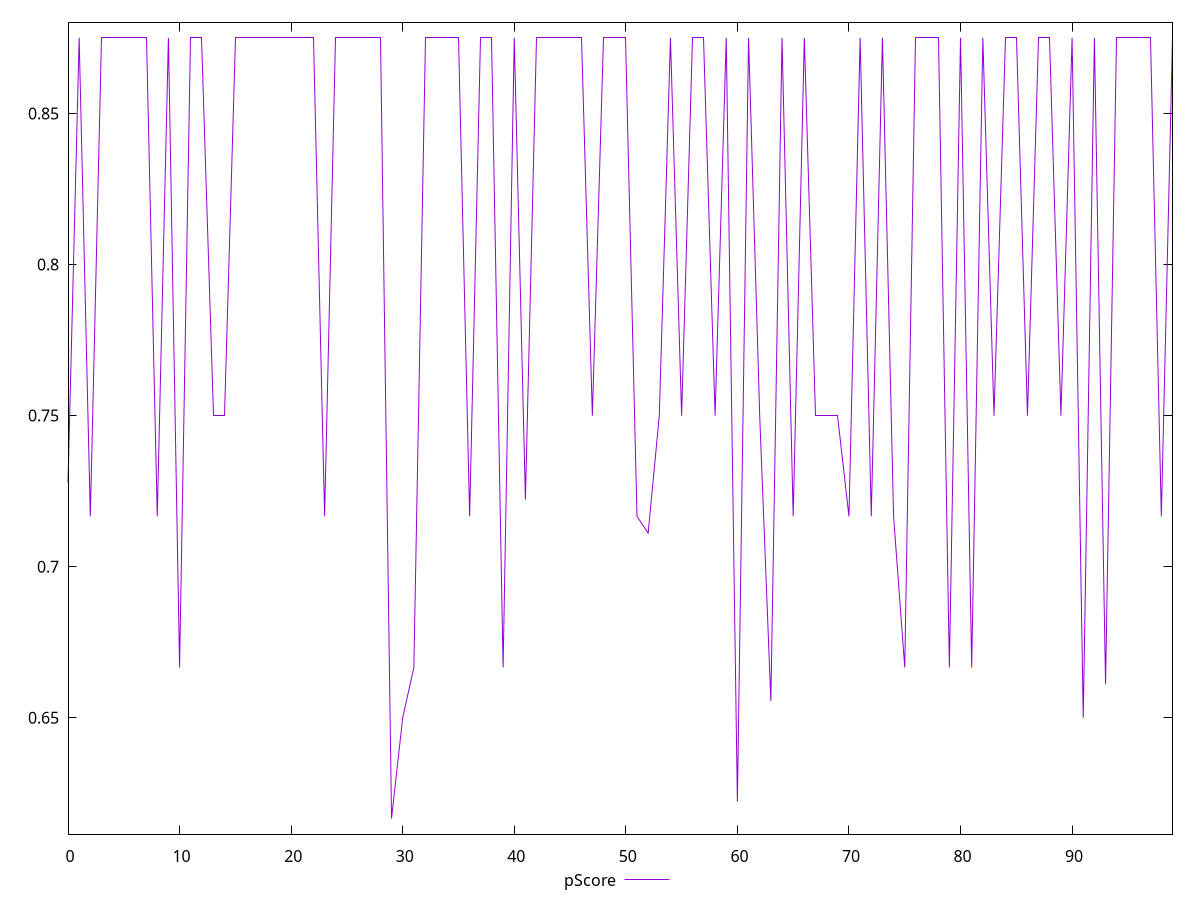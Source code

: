 reset

$pScore <<EOF
0 0.7277777777777777
1 0.875
2 0.7166666666666667
3 0.875
4 0.875
5 0.875
6 0.875
7 0.875
8 0.7166666666666667
9 0.875
10 0.6666666666666666
11 0.875
12 0.875
13 0.75
14 0.75
15 0.875
16 0.875
17 0.875
18 0.875
19 0.875
20 0.875
21 0.875
22 0.875
23 0.7166666666666667
24 0.875
25 0.875
26 0.875
27 0.875
28 0.875
29 0.6166666666666667
30 0.65
31 0.6666666666666666
32 0.875
33 0.875
34 0.875
35 0.875
36 0.7166666666666667
37 0.875
38 0.875
39 0.6666666666666666
40 0.875
41 0.7222222222222222
42 0.875
43 0.875
44 0.875
45 0.875
46 0.875
47 0.75
48 0.875
49 0.875
50 0.875
51 0.7166666666666667
52 0.7111111111111111
53 0.75
54 0.875
55 0.75
56 0.875
57 0.875
58 0.75
59 0.875
60 0.6222222222222222
61 0.875
62 0.75
63 0.6555555555555556
64 0.875
65 0.7166666666666667
66 0.875
67 0.75
68 0.75
69 0.75
70 0.7166666666666667
71 0.875
72 0.7166666666666667
73 0.875
74 0.7166666666666667
75 0.6666666666666666
76 0.875
77 0.875
78 0.875
79 0.6666666666666666
80 0.875
81 0.6666666666666666
82 0.875
83 0.75
84 0.875
85 0.875
86 0.75
87 0.875
88 0.875
89 0.75
90 0.875
91 0.65
92 0.875
93 0.6611111111111111
94 0.875
95 0.875
96 0.875
97 0.875
98 0.7166666666666667
99 0.875
EOF

set key outside below
set xrange [0:99]
set yrange [0.6115:0.8801666666666667]
set trange [0.6115:0.8801666666666667]
set terminal svg size 640, 500 enhanced background rgb 'white'
set output "reports/report_00031_2021-02-24T23-18-18.084Z/uses-text-compression/samples/card/pScore/values.svg"

plot $pScore title "pScore" with line

reset
